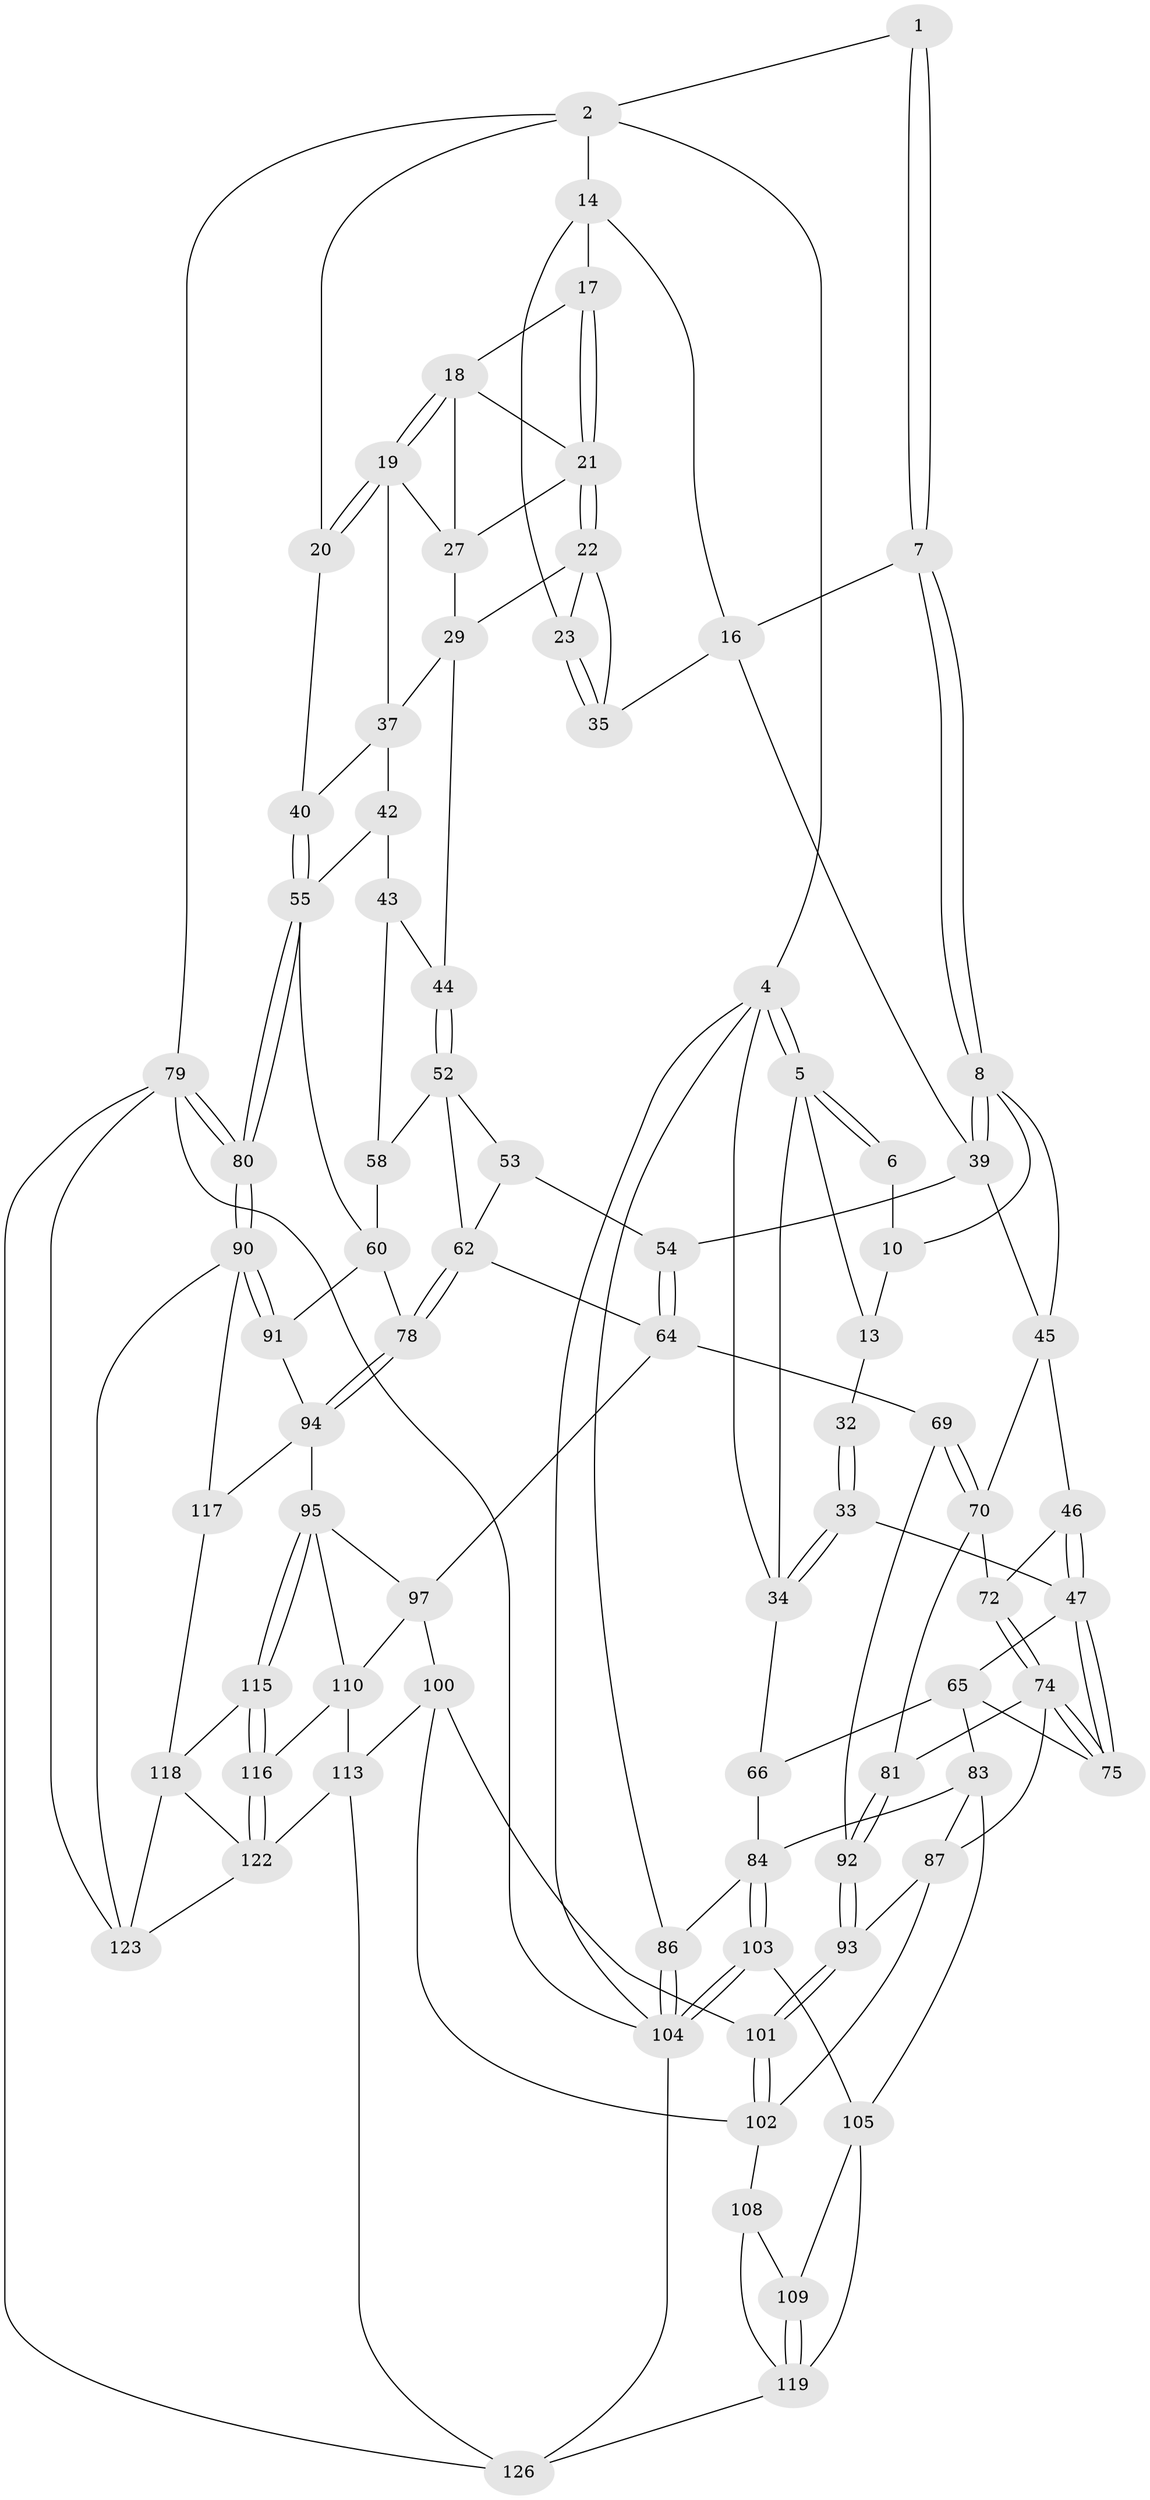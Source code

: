 // original degree distribution, {3: 0.015384615384615385, 4: 0.23846153846153847, 6: 0.2230769230769231, 5: 0.5230769230769231}
// Generated by graph-tools (version 1.1) at 2025/42/03/06/25 10:42:30]
// undirected, 81 vertices, 181 edges
graph export_dot {
graph [start="1"]
  node [color=gray90,style=filled];
  1 [pos="+0.3979299449450872+0"];
  2 [pos="+0.7122874698287975+0",super="+3"];
  4 [pos="+0+0",super="+73"];
  5 [pos="+0+0",super="+12"];
  6 [pos="+0.2876707346604274+0"];
  7 [pos="+0.43826622081334765+0.1484102989817549"];
  8 [pos="+0.36717038854998757+0.21471462854773707",super="+9"];
  10 [pos="+0.32134678276791223+0.21618422003207285",super="+11"];
  13 [pos="+0.16892187441313022+0.12891333371683092",super="+31"];
  14 [pos="+0.7127596246135138+0",super="+15"];
  16 [pos="+0.5016128232703294+0.1428357017485699",super="+36"];
  17 [pos="+0.7166777327794362+0"];
  18 [pos="+0.8640594633873062+0.04216123581984739",super="+24"];
  19 [pos="+1+0.15352321551208928",super="+26"];
  20 [pos="+1+0.11579376605792552"];
  21 [pos="+0.7502303265573604+0.1072306378307318",super="+25"];
  22 [pos="+0.6954543147979689+0.16771238750710019",super="+30"];
  23 [pos="+0.5762868586323391+0.12604363569259938"];
  27 [pos="+0.9022214266084833+0.18638853802915198",super="+28"];
  29 [pos="+0.7685834127614342+0.29357224020343403",super="+38"];
  32 [pos="+0.2773128515043019+0.22886215401607996"];
  33 [pos="+0.05568184294691396+0.34989022296889744",super="+49"];
  34 [pos="+0.041177524840416105+0.3523388045262067",super="+67"];
  35 [pos="+0.6533139922820267+0.29623286876576416"];
  37 [pos="+0.893351081182494+0.24339992099051497",super="+41"];
  39 [pos="+0.5823435344910498+0.3685745659294908",super="+50"];
  40 [pos="+1+0.17601548887233393"];
  42 [pos="+0.9175957560788021+0.37396216928121506"];
  43 [pos="+0.8984595817746333+0.37285585239874236",super="+57"];
  44 [pos="+0.8243680259921404+0.32646828663816296"];
  45 [pos="+0.3747692118714273+0.41439778335814625",super="+51"];
  46 [pos="+0.361706222255826+0.4325313094623492"];
  47 [pos="+0.33967781787309864+0.45112453285852244",super="+48"];
  52 [pos="+0.7968392746174817+0.3997194902602928",super="+59"];
  53 [pos="+0.7037692036526325+0.4240233153642185"];
  54 [pos="+0.6005196816372733+0.39155474283535074"];
  55 [pos="+1+0.4583009676290349",super="+56"];
  58 [pos="+0.871036886681633+0.49898865547991234",super="+61"];
  60 [pos="+1+0.4933058387738222",super="+77"];
  62 [pos="+0.7905110736289913+0.5910624483780227",super="+63"];
  64 [pos="+0.7739134617467442+0.592571244432852",super="+68"];
  65 [pos="+0.22418260096523687+0.5337946324955882",super="+76"];
  66 [pos="+0.16254073640722008+0.5420662291212293"];
  69 [pos="+0.6353252947056395+0.6248275939730559"];
  70 [pos="+0.5498811336365599+0.481322201460075",super="+71"];
  72 [pos="+0.43796080954330785+0.5086371108301072"];
  74 [pos="+0.39763421908720736+0.589819587695756",super="+82"];
  75 [pos="+0.3709323230378892+0.5663410350147899"];
  78 [pos="+0.8025061526284021+0.6011805478724617"];
  79 [pos="+1+1",super="+130"];
  80 [pos="+1+0.8987744110980195"];
  81 [pos="+0.4361782456322292+0.6163364198558103"];
  83 [pos="+0.2631447900842796+0.7081958552786985",super="+89"];
  84 [pos="+0.2012437467861314+0.7285964452303503",super="+85"];
  86 [pos="+0+0.6914053794941787"];
  87 [pos="+0.40530134821390396+0.669738563803165",super="+88"];
  90 [pos="+1+0.8770545629923473",super="+120"];
  91 [pos="+1+0.833897182427252"];
  92 [pos="+0.6215140232958044+0.6318302913761857"];
  93 [pos="+0.5285066248829754+0.7288909358332301"];
  94 [pos="+0.8342707929306886+0.7449771969943518",super="+98"];
  95 [pos="+0.7824172675002978+0.8017805210783325",super="+96"];
  97 [pos="+0.6670827163670264+0.7056572418674195",super="+99"];
  100 [pos="+0.5798433567574401+0.7957212566703185",super="+111"];
  101 [pos="+0.5291137063798358+0.7372154184303099"];
  102 [pos="+0.46659654700120384+0.8184178786870149",super="+107"];
  103 [pos="+0.0967382441077083+0.8280726972418465"];
  104 [pos="+0+0.9554905318164187",super="+125"];
  105 [pos="+0.3341429975477845+0.7770537687931653",super="+106"];
  108 [pos="+0.39681892290508036+0.8762434061646035"];
  109 [pos="+0.36176938208269094+0.8576068109122772"];
  110 [pos="+0.6744212152811173+0.8558591898897464",super="+112"];
  113 [pos="+0.6547006009758292+0.913104341517826",super="+114"];
  115 [pos="+0.7975372453301012+0.8564306585861"];
  116 [pos="+0.7331963000011766+0.9127667626256203"];
  117 [pos="+0.8438481000522011+0.8761168518310591"];
  118 [pos="+0.8240043512952516+0.8819620826258419",super="+121"];
  119 [pos="+0.28544307328029184+0.9183063365460454",super="+124"];
  122 [pos="+0.7719626179078664+0.952903486950571",super="+128"];
  123 [pos="+0.8581192636211445+0.9468020094102435",super="+129"];
  126 [pos="+0.46509227923321944+1",super="+127"];
  1 -- 2;
  1 -- 7;
  1 -- 7;
  2 -- 14;
  2 -- 4;
  2 -- 20;
  2 -- 79;
  4 -- 5;
  4 -- 5;
  4 -- 86;
  4 -- 104;
  4 -- 34;
  5 -- 6;
  5 -- 6;
  5 -- 34;
  5 -- 13;
  6 -- 10;
  7 -- 8;
  7 -- 8;
  7 -- 16;
  8 -- 39;
  8 -- 39;
  8 -- 10;
  8 -- 45;
  10 -- 13 [weight=2];
  13 -- 32;
  14 -- 17;
  14 -- 16;
  14 -- 23;
  16 -- 35;
  16 -- 39;
  17 -- 18;
  17 -- 21;
  17 -- 21;
  18 -- 19;
  18 -- 19;
  18 -- 27;
  18 -- 21;
  19 -- 20;
  19 -- 20;
  19 -- 27;
  19 -- 37;
  20 -- 40;
  21 -- 22;
  21 -- 22;
  21 -- 27;
  22 -- 23;
  22 -- 35;
  22 -- 29;
  23 -- 35;
  23 -- 35;
  27 -- 29;
  29 -- 37;
  29 -- 44;
  32 -- 33 [weight=2];
  32 -- 33;
  33 -- 34;
  33 -- 34;
  33 -- 47;
  34 -- 66;
  37 -- 40;
  37 -- 42;
  39 -- 45;
  39 -- 54;
  40 -- 55;
  40 -- 55;
  42 -- 43;
  42 -- 55;
  43 -- 44;
  43 -- 58 [weight=2];
  44 -- 52;
  44 -- 52;
  45 -- 46;
  45 -- 70;
  46 -- 47;
  46 -- 47;
  46 -- 72;
  47 -- 75;
  47 -- 75;
  47 -- 65;
  52 -- 53;
  52 -- 58;
  52 -- 62;
  53 -- 54;
  53 -- 62;
  54 -- 64;
  54 -- 64;
  55 -- 80;
  55 -- 80;
  55 -- 60;
  58 -- 60;
  60 -- 91;
  60 -- 78;
  62 -- 78;
  62 -- 78;
  62 -- 64;
  64 -- 97;
  64 -- 69;
  65 -- 66;
  65 -- 83;
  65 -- 75;
  66 -- 84;
  69 -- 70;
  69 -- 70;
  69 -- 92;
  70 -- 81;
  70 -- 72;
  72 -- 74;
  72 -- 74;
  74 -- 75;
  74 -- 75;
  74 -- 81;
  74 -- 87;
  78 -- 94;
  78 -- 94;
  79 -- 80;
  79 -- 80;
  79 -- 126;
  79 -- 104;
  79 -- 123;
  80 -- 90;
  80 -- 90;
  81 -- 92;
  81 -- 92;
  83 -- 84;
  83 -- 105;
  83 -- 87;
  84 -- 103;
  84 -- 103;
  84 -- 86;
  86 -- 104;
  86 -- 104;
  87 -- 93;
  87 -- 102;
  90 -- 91;
  90 -- 91;
  90 -- 123;
  90 -- 117;
  91 -- 94;
  92 -- 93;
  92 -- 93;
  93 -- 101;
  93 -- 101;
  94 -- 95;
  94 -- 117;
  95 -- 115;
  95 -- 115;
  95 -- 97;
  95 -- 110;
  97 -- 100;
  97 -- 110;
  100 -- 101;
  100 -- 113;
  100 -- 102;
  101 -- 102;
  101 -- 102;
  102 -- 108;
  103 -- 104;
  103 -- 104;
  103 -- 105;
  104 -- 126;
  105 -- 109;
  105 -- 119;
  108 -- 109;
  108 -- 119;
  109 -- 119;
  109 -- 119;
  110 -- 113;
  110 -- 116;
  113 -- 126;
  113 -- 122;
  115 -- 116;
  115 -- 116;
  115 -- 118;
  116 -- 122;
  116 -- 122;
  117 -- 118;
  118 -- 122;
  118 -- 123;
  119 -- 126;
  122 -- 123;
}
